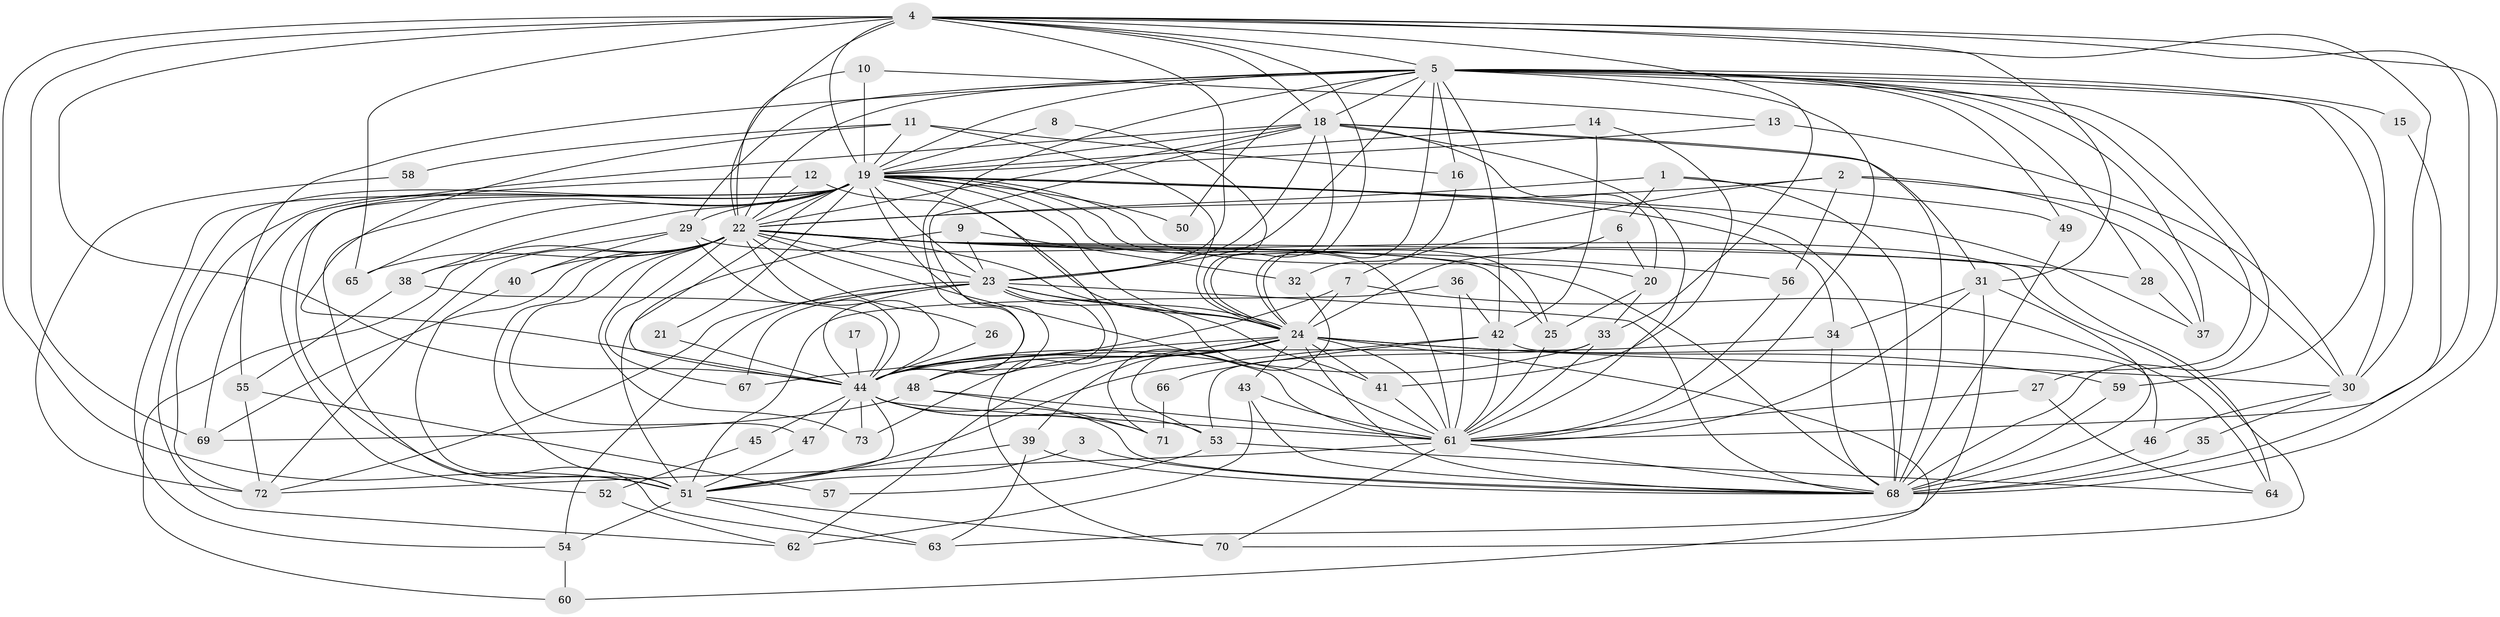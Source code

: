// original degree distribution, {18: 0.013793103448275862, 34: 0.006896551724137931, 15: 0.006896551724137931, 29: 0.013793103448275862, 25: 0.006896551724137931, 27: 0.006896551724137931, 24: 0.006896551724137931, 22: 0.006896551724137931, 16: 0.006896551724137931, 4: 0.11724137931034483, 5: 0.041379310344827586, 6: 0.027586206896551724, 8: 0.006896551724137931, 3: 0.1793103448275862, 2: 0.5448275862068965, 7: 0.006896551724137931}
// Generated by graph-tools (version 1.1) at 2025/01/03/09/25 03:01:28]
// undirected, 73 vertices, 222 edges
graph export_dot {
graph [start="1"]
  node [color=gray90,style=filled];
  1;
  2;
  3;
  4;
  5;
  6;
  7;
  8;
  9;
  10;
  11;
  12;
  13;
  14;
  15;
  16;
  17;
  18;
  19;
  20;
  21;
  22;
  23;
  24;
  25;
  26;
  27;
  28;
  29;
  30;
  31;
  32;
  33;
  34;
  35;
  36;
  37;
  38;
  39;
  40;
  41;
  42;
  43;
  44;
  45;
  46;
  47;
  48;
  49;
  50;
  51;
  52;
  53;
  54;
  55;
  56;
  57;
  58;
  59;
  60;
  61;
  62;
  63;
  64;
  65;
  66;
  67;
  68;
  69;
  70;
  71;
  72;
  73;
  1 -- 6 [weight=1.0];
  1 -- 22 [weight=1.0];
  1 -- 49 [weight=1.0];
  1 -- 68 [weight=1.0];
  2 -- 7 [weight=1.0];
  2 -- 22 [weight=1.0];
  2 -- 30 [weight=1.0];
  2 -- 37 [weight=1.0];
  2 -- 56 [weight=1.0];
  3 -- 51 [weight=1.0];
  3 -- 68 [weight=1.0];
  4 -- 5 [weight=1.0];
  4 -- 18 [weight=1.0];
  4 -- 19 [weight=2.0];
  4 -- 22 [weight=1.0];
  4 -- 23 [weight=1.0];
  4 -- 24 [weight=1.0];
  4 -- 30 [weight=1.0];
  4 -- 31 [weight=1.0];
  4 -- 33 [weight=1.0];
  4 -- 44 [weight=1.0];
  4 -- 51 [weight=3.0];
  4 -- 61 [weight=1.0];
  4 -- 65 [weight=1.0];
  4 -- 68 [weight=1.0];
  4 -- 69 [weight=1.0];
  5 -- 15 [weight=1.0];
  5 -- 16 [weight=1.0];
  5 -- 18 [weight=1.0];
  5 -- 19 [weight=1.0];
  5 -- 22 [weight=1.0];
  5 -- 23 [weight=2.0];
  5 -- 24 [weight=1.0];
  5 -- 27 [weight=1.0];
  5 -- 28 [weight=1.0];
  5 -- 29 [weight=2.0];
  5 -- 30 [weight=1.0];
  5 -- 37 [weight=1.0];
  5 -- 42 [weight=1.0];
  5 -- 44 [weight=1.0];
  5 -- 49 [weight=1.0];
  5 -- 50 [weight=1.0];
  5 -- 55 [weight=1.0];
  5 -- 59 [weight=1.0];
  5 -- 61 [weight=2.0];
  5 -- 68 [weight=1.0];
  6 -- 20 [weight=1.0];
  6 -- 24 [weight=1.0];
  7 -- 24 [weight=1.0];
  7 -- 44 [weight=1.0];
  7 -- 64 [weight=1.0];
  8 -- 19 [weight=1.0];
  8 -- 24 [weight=1.0];
  9 -- 23 [weight=1.0];
  9 -- 32 [weight=1.0];
  9 -- 51 [weight=1.0];
  10 -- 13 [weight=1.0];
  10 -- 19 [weight=1.0];
  10 -- 22 [weight=1.0];
  11 -- 16 [weight=1.0];
  11 -- 19 [weight=1.0];
  11 -- 24 [weight=2.0];
  11 -- 44 [weight=1.0];
  11 -- 58 [weight=1.0];
  12 -- 22 [weight=1.0];
  12 -- 24 [weight=1.0];
  12 -- 51 [weight=1.0];
  13 -- 19 [weight=1.0];
  13 -- 30 [weight=2.0];
  14 -- 19 [weight=1.0];
  14 -- 41 [weight=1.0];
  14 -- 42 [weight=1.0];
  15 -- 68 [weight=1.0];
  16 -- 32 [weight=1.0];
  17 -- 44 [weight=1.0];
  18 -- 19 [weight=1.0];
  18 -- 20 [weight=1.0];
  18 -- 22 [weight=1.0];
  18 -- 23 [weight=2.0];
  18 -- 24 [weight=1.0];
  18 -- 31 [weight=1.0];
  18 -- 44 [weight=1.0];
  18 -- 61 [weight=1.0];
  18 -- 68 [weight=3.0];
  18 -- 69 [weight=1.0];
  19 -- 20 [weight=1.0];
  19 -- 21 [weight=1.0];
  19 -- 22 [weight=1.0];
  19 -- 23 [weight=1.0];
  19 -- 24 [weight=2.0];
  19 -- 25 [weight=1.0];
  19 -- 29 [weight=2.0];
  19 -- 34 [weight=1.0];
  19 -- 37 [weight=1.0];
  19 -- 38 [weight=1.0];
  19 -- 44 [weight=1.0];
  19 -- 48 [weight=1.0];
  19 -- 50 [weight=1.0];
  19 -- 52 [weight=2.0];
  19 -- 54 [weight=1.0];
  19 -- 61 [weight=1.0];
  19 -- 62 [weight=1.0];
  19 -- 63 [weight=1.0];
  19 -- 65 [weight=1.0];
  19 -- 68 [weight=1.0];
  19 -- 70 [weight=1.0];
  19 -- 72 [weight=1.0];
  20 -- 25 [weight=1.0];
  20 -- 33 [weight=1.0];
  21 -- 44 [weight=2.0];
  22 -- 23 [weight=1.0];
  22 -- 24 [weight=1.0];
  22 -- 25 [weight=1.0];
  22 -- 26 [weight=1.0];
  22 -- 28 [weight=1.0];
  22 -- 40 [weight=1.0];
  22 -- 44 [weight=1.0];
  22 -- 47 [weight=1.0];
  22 -- 51 [weight=1.0];
  22 -- 56 [weight=1.0];
  22 -- 60 [weight=1.0];
  22 -- 61 [weight=2.0];
  22 -- 64 [weight=2.0];
  22 -- 65 [weight=1.0];
  22 -- 67 [weight=1.0];
  22 -- 68 [weight=1.0];
  22 -- 69 [weight=1.0];
  22 -- 72 [weight=1.0];
  22 -- 73 [weight=1.0];
  23 -- 24 [weight=1.0];
  23 -- 41 [weight=1.0];
  23 -- 44 [weight=1.0];
  23 -- 48 [weight=1.0];
  23 -- 54 [weight=1.0];
  23 -- 61 [weight=2.0];
  23 -- 67 [weight=1.0];
  23 -- 68 [weight=1.0];
  23 -- 72 [weight=1.0];
  24 -- 30 [weight=1.0];
  24 -- 39 [weight=1.0];
  24 -- 41 [weight=1.0];
  24 -- 43 [weight=1.0];
  24 -- 44 [weight=2.0];
  24 -- 48 [weight=1.0];
  24 -- 59 [weight=1.0];
  24 -- 60 [weight=1.0];
  24 -- 61 [weight=2.0];
  24 -- 62 [weight=1.0];
  24 -- 67 [weight=1.0];
  24 -- 68 [weight=1.0];
  24 -- 71 [weight=1.0];
  24 -- 73 [weight=1.0];
  25 -- 61 [weight=1.0];
  26 -- 44 [weight=1.0];
  27 -- 61 [weight=1.0];
  27 -- 64 [weight=1.0];
  28 -- 37 [weight=1.0];
  29 -- 38 [weight=1.0];
  29 -- 40 [weight=1.0];
  29 -- 44 [weight=1.0];
  29 -- 70 [weight=1.0];
  30 -- 35 [weight=1.0];
  30 -- 46 [weight=1.0];
  31 -- 34 [weight=1.0];
  31 -- 61 [weight=1.0];
  31 -- 63 [weight=1.0];
  31 -- 68 [weight=1.0];
  32 -- 53 [weight=1.0];
  33 -- 44 [weight=1.0];
  33 -- 53 [weight=1.0];
  33 -- 61 [weight=1.0];
  34 -- 44 [weight=1.0];
  34 -- 68 [weight=1.0];
  35 -- 68 [weight=1.0];
  36 -- 42 [weight=1.0];
  36 -- 51 [weight=1.0];
  36 -- 61 [weight=1.0];
  38 -- 44 [weight=1.0];
  38 -- 55 [weight=1.0];
  39 -- 51 [weight=1.0];
  39 -- 63 [weight=1.0];
  39 -- 68 [weight=1.0];
  40 -- 51 [weight=1.0];
  41 -- 61 [weight=1.0];
  42 -- 46 [weight=1.0];
  42 -- 51 [weight=1.0];
  42 -- 61 [weight=1.0];
  42 -- 66 [weight=1.0];
  43 -- 61 [weight=1.0];
  43 -- 62 [weight=1.0];
  43 -- 68 [weight=1.0];
  44 -- 45 [weight=1.0];
  44 -- 47 [weight=1.0];
  44 -- 51 [weight=1.0];
  44 -- 53 [weight=1.0];
  44 -- 61 [weight=1.0];
  44 -- 68 [weight=1.0];
  44 -- 71 [weight=1.0];
  44 -- 73 [weight=1.0];
  45 -- 52 [weight=1.0];
  46 -- 68 [weight=1.0];
  47 -- 51 [weight=1.0];
  48 -- 61 [weight=1.0];
  48 -- 69 [weight=1.0];
  48 -- 71 [weight=1.0];
  49 -- 68 [weight=1.0];
  51 -- 54 [weight=1.0];
  51 -- 63 [weight=1.0];
  51 -- 70 [weight=1.0];
  52 -- 62 [weight=1.0];
  53 -- 57 [weight=1.0];
  53 -- 64 [weight=1.0];
  54 -- 60 [weight=1.0];
  55 -- 57 [weight=1.0];
  55 -- 72 [weight=1.0];
  56 -- 61 [weight=1.0];
  58 -- 72 [weight=1.0];
  59 -- 68 [weight=1.0];
  61 -- 68 [weight=1.0];
  61 -- 70 [weight=1.0];
  61 -- 72 [weight=1.0];
  66 -- 71 [weight=1.0];
}
